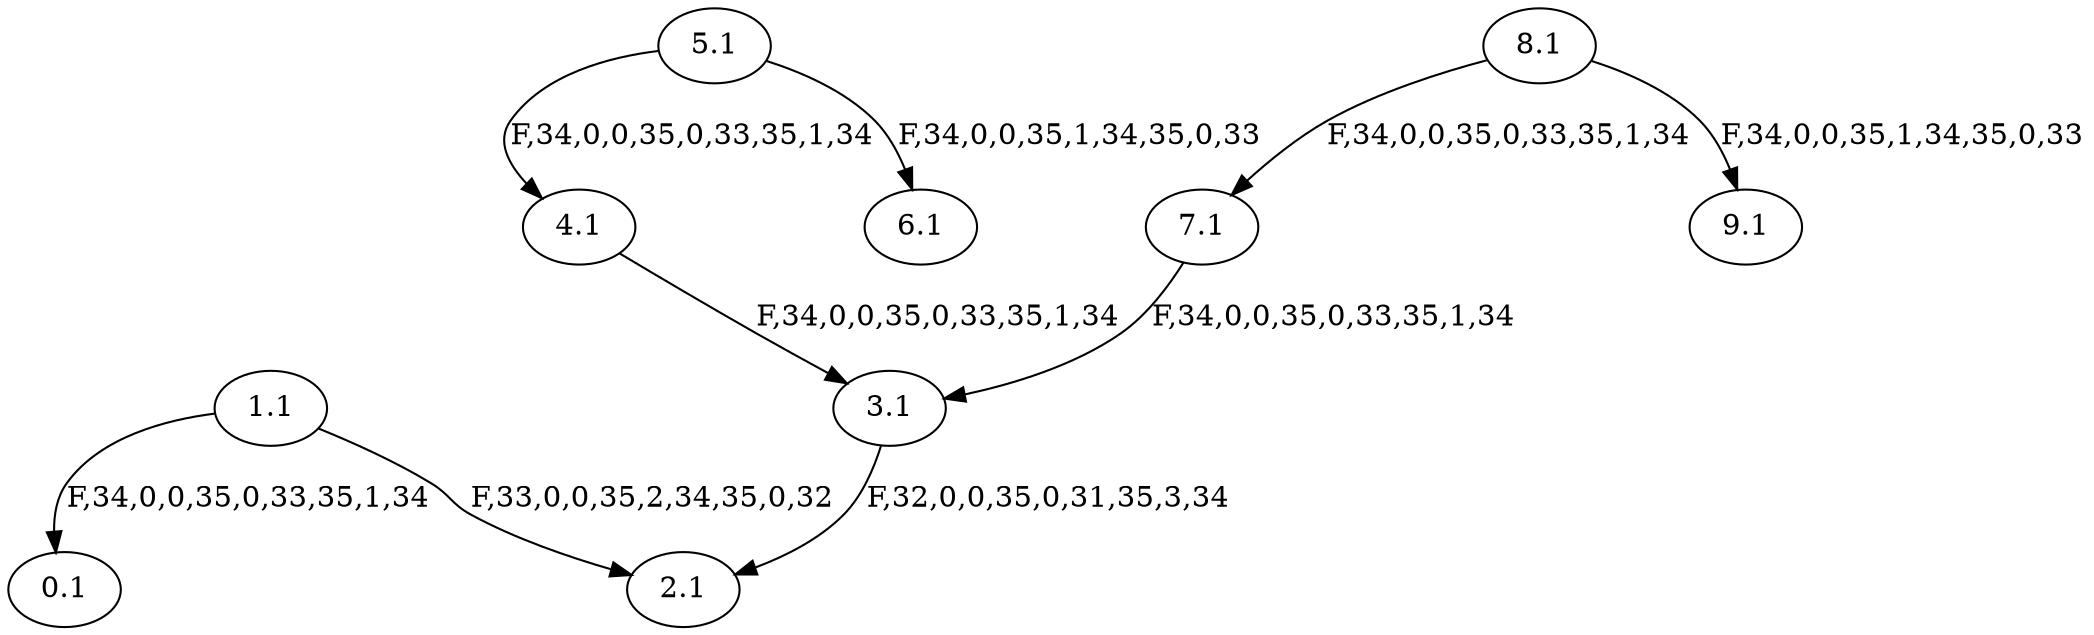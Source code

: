digraph G {
	7.1
	7.1 -> 3.1 [label="F,34,0,0,35,0,33,35,1,34"]
	8.1
	8.1 -> 9.1 [label="F,34,0,0,35,1,34,35,0,33"]
	8.1 -> 7.1 [label="F,34,0,0,35,0,33,35,1,34"]
	9.1
	2.1
	3.1
	3.1 -> 2.1 [label="F,32,0,0,35,0,31,35,3,34"]
	4.1
	4.1 -> 3.1 [label="F,34,0,0,35,0,33,35,1,34"]
	5.1
	5.1 -> 6.1 [label="F,34,0,0,35,1,34,35,0,33"]
	5.1 -> 4.1 [label="F,34,0,0,35,0,33,35,1,34"]
	0.1
	1.1
	1.1 -> 0.1 [label="F,34,0,0,35,0,33,35,1,34"]
	1.1 -> 2.1 [label="F,33,0,0,35,2,34,35,0,32"]
	6.1
}
